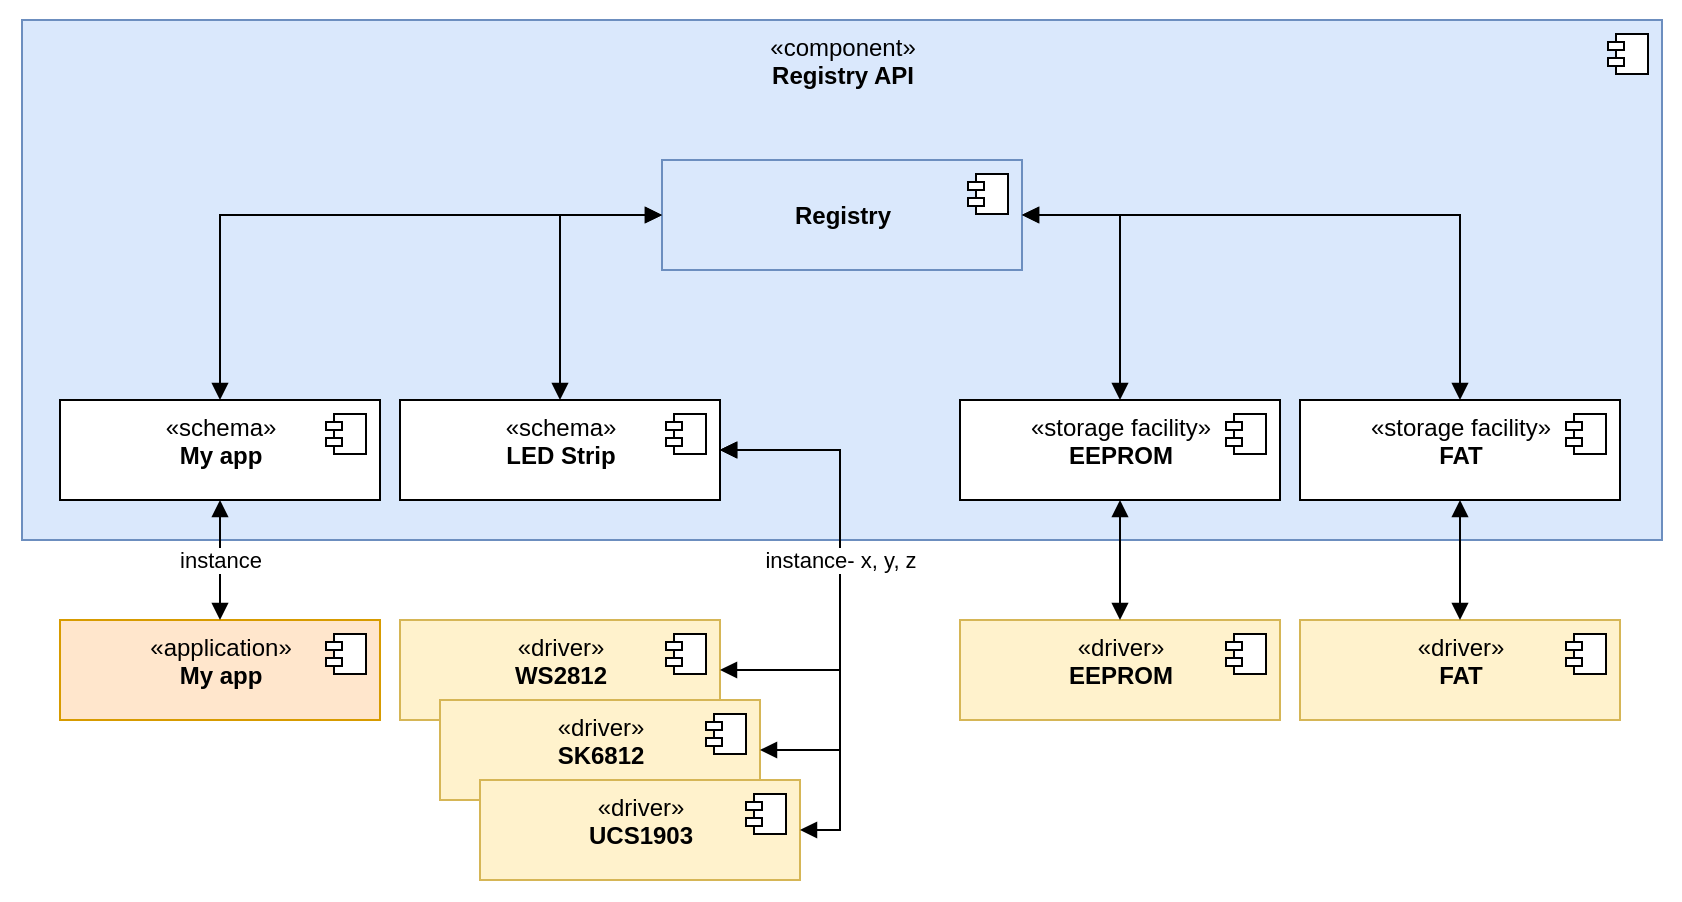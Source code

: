 <mxfile>
    <diagram id="fjN8D4Odn0497USpxgly" name="Page-1">
        <mxGraphModel dx="1261" dy="1459" grid="1" gridSize="10" guides="1" tooltips="1" connect="1" arrows="1" fold="1" page="1" pageScale="1" pageWidth="1169" pageHeight="827" background="#ffffff" math="0" shadow="0">
            <root>
                <mxCell id="0"/>
                <mxCell id="1" parent="0"/>
                <mxCell id="158" value="" style="rounded=0;whiteSpace=wrap;html=1;strokeColor=none;" vertex="1" parent="1">
                    <mxGeometry x="20" y="-820" width="840" height="450" as="geometry"/>
                </mxCell>
                <mxCell id="120" value="«component»&lt;br&gt;&lt;b&gt;Registry API&lt;/b&gt;" style="html=1;dropTarget=0;verticalAlign=top;fillColor=#dae8fc;strokeColor=#6c8ebf;" parent="1" vertex="1">
                    <mxGeometry x="31" y="-810" width="820" height="260" as="geometry"/>
                </mxCell>
                <mxCell id="121" value="" style="shape=module;jettyWidth=8;jettyHeight=4;" parent="120" vertex="1">
                    <mxGeometry x="1" width="20" height="20" relative="1" as="geometry">
                        <mxPoint x="-27" y="7" as="offset"/>
                    </mxGeometry>
                </mxCell>
                <mxCell id="122" value="«schema»&lt;br&gt;&lt;b&gt;My app&lt;/b&gt;" style="html=1;dropTarget=0;verticalAlign=top;" parent="1" vertex="1">
                    <mxGeometry x="50" y="-620" width="160" height="50" as="geometry"/>
                </mxCell>
                <mxCell id="123" value="" style="shape=module;jettyWidth=8;jettyHeight=4;" parent="122" vertex="1">
                    <mxGeometry x="1" width="20" height="20" relative="1" as="geometry">
                        <mxPoint x="-27" y="7" as="offset"/>
                    </mxGeometry>
                </mxCell>
                <mxCell id="126" value="«schema»&lt;br&gt;&lt;b&gt;LED Strip&lt;/b&gt;" style="html=1;dropTarget=0;verticalAlign=top;" parent="1" vertex="1">
                    <mxGeometry x="220" y="-620" width="160" height="50" as="geometry"/>
                </mxCell>
                <mxCell id="127" value="" style="shape=module;jettyWidth=8;jettyHeight=4;" parent="126" vertex="1">
                    <mxGeometry x="1" width="20" height="20" relative="1" as="geometry">
                        <mxPoint x="-27" y="7" as="offset"/>
                    </mxGeometry>
                </mxCell>
                <mxCell id="128" value="&lt;b&gt;&lt;br&gt;Registry&lt;/b&gt;" style="html=1;dropTarget=0;verticalAlign=top;fillColor=#dae8fc;strokeColor=#6c8ebf;" parent="1" vertex="1">
                    <mxGeometry x="351" y="-740" width="180" height="55" as="geometry"/>
                </mxCell>
                <mxCell id="129" value="" style="shape=module;jettyWidth=8;jettyHeight=4;" parent="128" vertex="1">
                    <mxGeometry x="1" width="20" height="20" relative="1" as="geometry">
                        <mxPoint x="-27" y="7" as="offset"/>
                    </mxGeometry>
                </mxCell>
                <mxCell id="130" value="" style="endArrow=block;startArrow=block;endFill=1;startFill=1;html=1;edgeStyle=orthogonalEdgeStyle;rounded=0;entryX=0;entryY=0.5;entryDx=0;entryDy=0;" parent="1" source="122" target="128" edge="1">
                    <mxGeometry width="160" relative="1" as="geometry">
                        <mxPoint x="270" y="-380" as="sourcePoint"/>
                        <mxPoint x="220" y="-850" as="targetPoint"/>
                        <Array as="points">
                            <mxPoint x="130" y="-712"/>
                        </Array>
                    </mxGeometry>
                </mxCell>
                <mxCell id="131" value="" style="endArrow=block;startArrow=block;endFill=1;startFill=1;html=1;edgeStyle=orthogonalEdgeStyle;rounded=0;entryX=0;entryY=0.5;entryDx=0;entryDy=0;" parent="1" source="126" target="128" edge="1">
                    <mxGeometry width="160" relative="1" as="geometry">
                        <mxPoint x="150.059" y="-520" as="sourcePoint"/>
                        <mxPoint x="361" y="-675" as="targetPoint"/>
                        <Array as="points">
                            <mxPoint x="300" y="-712"/>
                        </Array>
                    </mxGeometry>
                </mxCell>
                <mxCell id="133" value="«driver»&lt;br&gt;&lt;b&gt;WS2812&lt;/b&gt;" style="html=1;dropTarget=0;verticalAlign=top;fillColor=#fff2cc;strokeColor=#d6b656;" parent="1" vertex="1">
                    <mxGeometry x="220" y="-510" width="160" height="50" as="geometry"/>
                </mxCell>
                <mxCell id="134" value="" style="shape=module;jettyWidth=8;jettyHeight=4;" parent="133" vertex="1">
                    <mxGeometry x="1" width="20" height="20" relative="1" as="geometry">
                        <mxPoint x="-27" y="7" as="offset"/>
                    </mxGeometry>
                </mxCell>
                <mxCell id="135" value="«driver»&lt;br&gt;&lt;b&gt;SK6812&lt;/b&gt;" style="html=1;dropTarget=0;verticalAlign=top;fillColor=#fff2cc;strokeColor=#d6b656;" parent="1" vertex="1">
                    <mxGeometry x="240" y="-470" width="160" height="50" as="geometry"/>
                </mxCell>
                <mxCell id="136" value="" style="shape=module;jettyWidth=8;jettyHeight=4;" parent="135" vertex="1">
                    <mxGeometry x="1" width="20" height="20" relative="1" as="geometry">
                        <mxPoint x="-27" y="7" as="offset"/>
                    </mxGeometry>
                </mxCell>
                <mxCell id="138" value="«application»&lt;br&gt;&lt;b&gt;My app&lt;/b&gt;" style="html=1;dropTarget=0;verticalAlign=top;fillColor=#ffe6cc;strokeColor=#d79b00;" parent="1" vertex="1">
                    <mxGeometry x="50" y="-510" width="160" height="50" as="geometry"/>
                </mxCell>
                <mxCell id="139" value="" style="shape=module;jettyWidth=8;jettyHeight=4;" parent="138" vertex="1">
                    <mxGeometry x="1" width="20" height="20" relative="1" as="geometry">
                        <mxPoint x="-27" y="7" as="offset"/>
                    </mxGeometry>
                </mxCell>
                <mxCell id="140" value="«storage facility»&lt;br&gt;&lt;b&gt;EEPROM&lt;/b&gt;" style="html=1;dropTarget=0;verticalAlign=top;" parent="1" vertex="1">
                    <mxGeometry x="500" y="-620" width="160" height="50" as="geometry"/>
                </mxCell>
                <mxCell id="141" value="" style="shape=module;jettyWidth=8;jettyHeight=4;" parent="140" vertex="1">
                    <mxGeometry x="1" width="20" height="20" relative="1" as="geometry">
                        <mxPoint x="-27" y="7" as="offset"/>
                    </mxGeometry>
                </mxCell>
                <mxCell id="142" value="«storage facility»&lt;br&gt;&lt;b&gt;FAT&lt;/b&gt;" style="html=1;dropTarget=0;verticalAlign=top;" parent="1" vertex="1">
                    <mxGeometry x="670" y="-620" width="160" height="50" as="geometry"/>
                </mxCell>
                <mxCell id="143" value="" style="shape=module;jettyWidth=8;jettyHeight=4;" parent="142" vertex="1">
                    <mxGeometry x="1" width="20" height="20" relative="1" as="geometry">
                        <mxPoint x="-27" y="7" as="offset"/>
                    </mxGeometry>
                </mxCell>
                <mxCell id="144" value="" style="endArrow=block;startArrow=block;endFill=1;startFill=1;html=1;edgeStyle=orthogonalEdgeStyle;rounded=0;entryX=1;entryY=0.5;entryDx=0;entryDy=0;" parent="1" source="140" target="128" edge="1">
                    <mxGeometry width="160" relative="1" as="geometry">
                        <mxPoint x="305" y="-610" as="sourcePoint"/>
                        <mxPoint x="660" y="-870" as="targetPoint"/>
                        <Array as="points">
                            <mxPoint x="580" y="-712"/>
                        </Array>
                    </mxGeometry>
                </mxCell>
                <mxCell id="145" value="" style="endArrow=block;startArrow=block;endFill=1;startFill=1;html=1;edgeStyle=orthogonalEdgeStyle;rounded=0;entryX=1;entryY=0.5;entryDx=0;entryDy=0;" parent="1" source="142" target="128" edge="1">
                    <mxGeometry width="160" relative="1" as="geometry">
                        <mxPoint x="590" y="-610" as="sourcePoint"/>
                        <mxPoint x="535" y="-685" as="targetPoint"/>
                        <Array as="points">
                            <mxPoint x="750" y="-712"/>
                        </Array>
                    </mxGeometry>
                </mxCell>
                <mxCell id="146" value="«driver»&lt;br&gt;&lt;b&gt;EEPROM&lt;/b&gt;" style="html=1;dropTarget=0;verticalAlign=top;fillColor=#fff2cc;strokeColor=#d6b656;" parent="1" vertex="1">
                    <mxGeometry x="500" y="-510" width="160" height="50" as="geometry"/>
                </mxCell>
                <mxCell id="147" value="" style="shape=module;jettyWidth=8;jettyHeight=4;" parent="146" vertex="1">
                    <mxGeometry x="1" width="20" height="20" relative="1" as="geometry">
                        <mxPoint x="-27" y="7" as="offset"/>
                    </mxGeometry>
                </mxCell>
                <mxCell id="148" value="«driver»&lt;br&gt;&lt;b&gt;FAT&lt;/b&gt;" style="html=1;dropTarget=0;verticalAlign=top;fillColor=#fff2cc;strokeColor=#d6b656;" parent="1" vertex="1">
                    <mxGeometry x="670" y="-510" width="160" height="50" as="geometry"/>
                </mxCell>
                <mxCell id="149" value="" style="shape=module;jettyWidth=8;jettyHeight=4;" parent="148" vertex="1">
                    <mxGeometry x="1" width="20" height="20" relative="1" as="geometry">
                        <mxPoint x="-27" y="7" as="offset"/>
                    </mxGeometry>
                </mxCell>
                <mxCell id="150" value="" style="endArrow=block;startArrow=block;endFill=1;startFill=1;html=1;edgeStyle=orthogonalEdgeStyle;rounded=0;" parent="1" source="146" target="140" edge="1">
                    <mxGeometry width="160" relative="1" as="geometry">
                        <mxPoint x="590" y="-610" as="sourcePoint"/>
                        <mxPoint x="541" y="-695" as="targetPoint"/>
                        <Array as="points">
                            <mxPoint x="580" y="-600"/>
                            <mxPoint x="580" y="-600"/>
                        </Array>
                    </mxGeometry>
                </mxCell>
                <mxCell id="151" value="" style="endArrow=block;startArrow=block;endFill=1;startFill=1;html=1;edgeStyle=orthogonalEdgeStyle;rounded=0;" parent="1" source="148" target="142" edge="1">
                    <mxGeometry width="160" relative="1" as="geometry">
                        <mxPoint x="761" y="-530" as="sourcePoint"/>
                        <mxPoint x="761" y="-570" as="targetPoint"/>
                        <Array as="points">
                            <mxPoint x="750" y="-550"/>
                            <mxPoint x="750" y="-550"/>
                        </Array>
                    </mxGeometry>
                </mxCell>
                <mxCell id="152" value="«driver»&lt;br&gt;&lt;b&gt;UCS1903&lt;/b&gt;" style="html=1;dropTarget=0;verticalAlign=top;fillColor=#fff2cc;strokeColor=#d6b656;" parent="1" vertex="1">
                    <mxGeometry x="260" y="-430" width="160" height="50" as="geometry"/>
                </mxCell>
                <mxCell id="153" value="" style="shape=module;jettyWidth=8;jettyHeight=4;" parent="152" vertex="1">
                    <mxGeometry x="1" width="20" height="20" relative="1" as="geometry">
                        <mxPoint x="-27" y="7" as="offset"/>
                    </mxGeometry>
                </mxCell>
                <mxCell id="154" value="instance" style="endArrow=block;startArrow=block;endFill=1;startFill=1;html=1;edgeStyle=orthogonalEdgeStyle;rounded=0;" parent="1" source="138" target="122" edge="1">
                    <mxGeometry width="160" relative="1" as="geometry">
                        <mxPoint x="580" y="-350" as="sourcePoint"/>
                        <mxPoint x="130" y="-540" as="targetPoint"/>
                        <Array as="points"/>
                        <mxPoint as="offset"/>
                    </mxGeometry>
                </mxCell>
                <mxCell id="155" value="" style="endArrow=block;startArrow=block;endFill=1;startFill=1;html=1;edgeStyle=orthogonalEdgeStyle;rounded=0;" parent="1" source="152" target="126" edge="1">
                    <mxGeometry width="160" relative="1" as="geometry">
                        <mxPoint x="450" y="-420" as="sourcePoint"/>
                        <mxPoint x="450" y="-510" as="targetPoint"/>
                        <Array as="points">
                            <mxPoint x="440" y="-405"/>
                            <mxPoint x="440" y="-595"/>
                        </Array>
                    </mxGeometry>
                </mxCell>
                <mxCell id="156" value="" style="endArrow=block;startArrow=block;endFill=1;startFill=1;html=1;edgeStyle=orthogonalEdgeStyle;rounded=0;" parent="1" source="135" target="126" edge="1">
                    <mxGeometry width="160" relative="1" as="geometry">
                        <mxPoint x="430" y="-415" as="sourcePoint"/>
                        <mxPoint x="390" y="-585" as="targetPoint"/>
                        <Array as="points">
                            <mxPoint x="440" y="-445"/>
                            <mxPoint x="440" y="-595"/>
                        </Array>
                    </mxGeometry>
                </mxCell>
                <mxCell id="157" value="instance- x, y, z" style="endArrow=block;startArrow=block;endFill=1;startFill=1;html=1;edgeStyle=orthogonalEdgeStyle;rounded=0;" parent="1" source="133" target="126" edge="1">
                    <mxGeometry width="160" relative="1" as="geometry">
                        <mxPoint x="410" y="-455" as="sourcePoint"/>
                        <mxPoint x="390" y="-585" as="targetPoint"/>
                        <Array as="points">
                            <mxPoint x="440" y="-485"/>
                            <mxPoint x="440" y="-595"/>
                        </Array>
                        <mxPoint as="offset"/>
                    </mxGeometry>
                </mxCell>
            </root>
        </mxGraphModel>
    </diagram>
</mxfile>